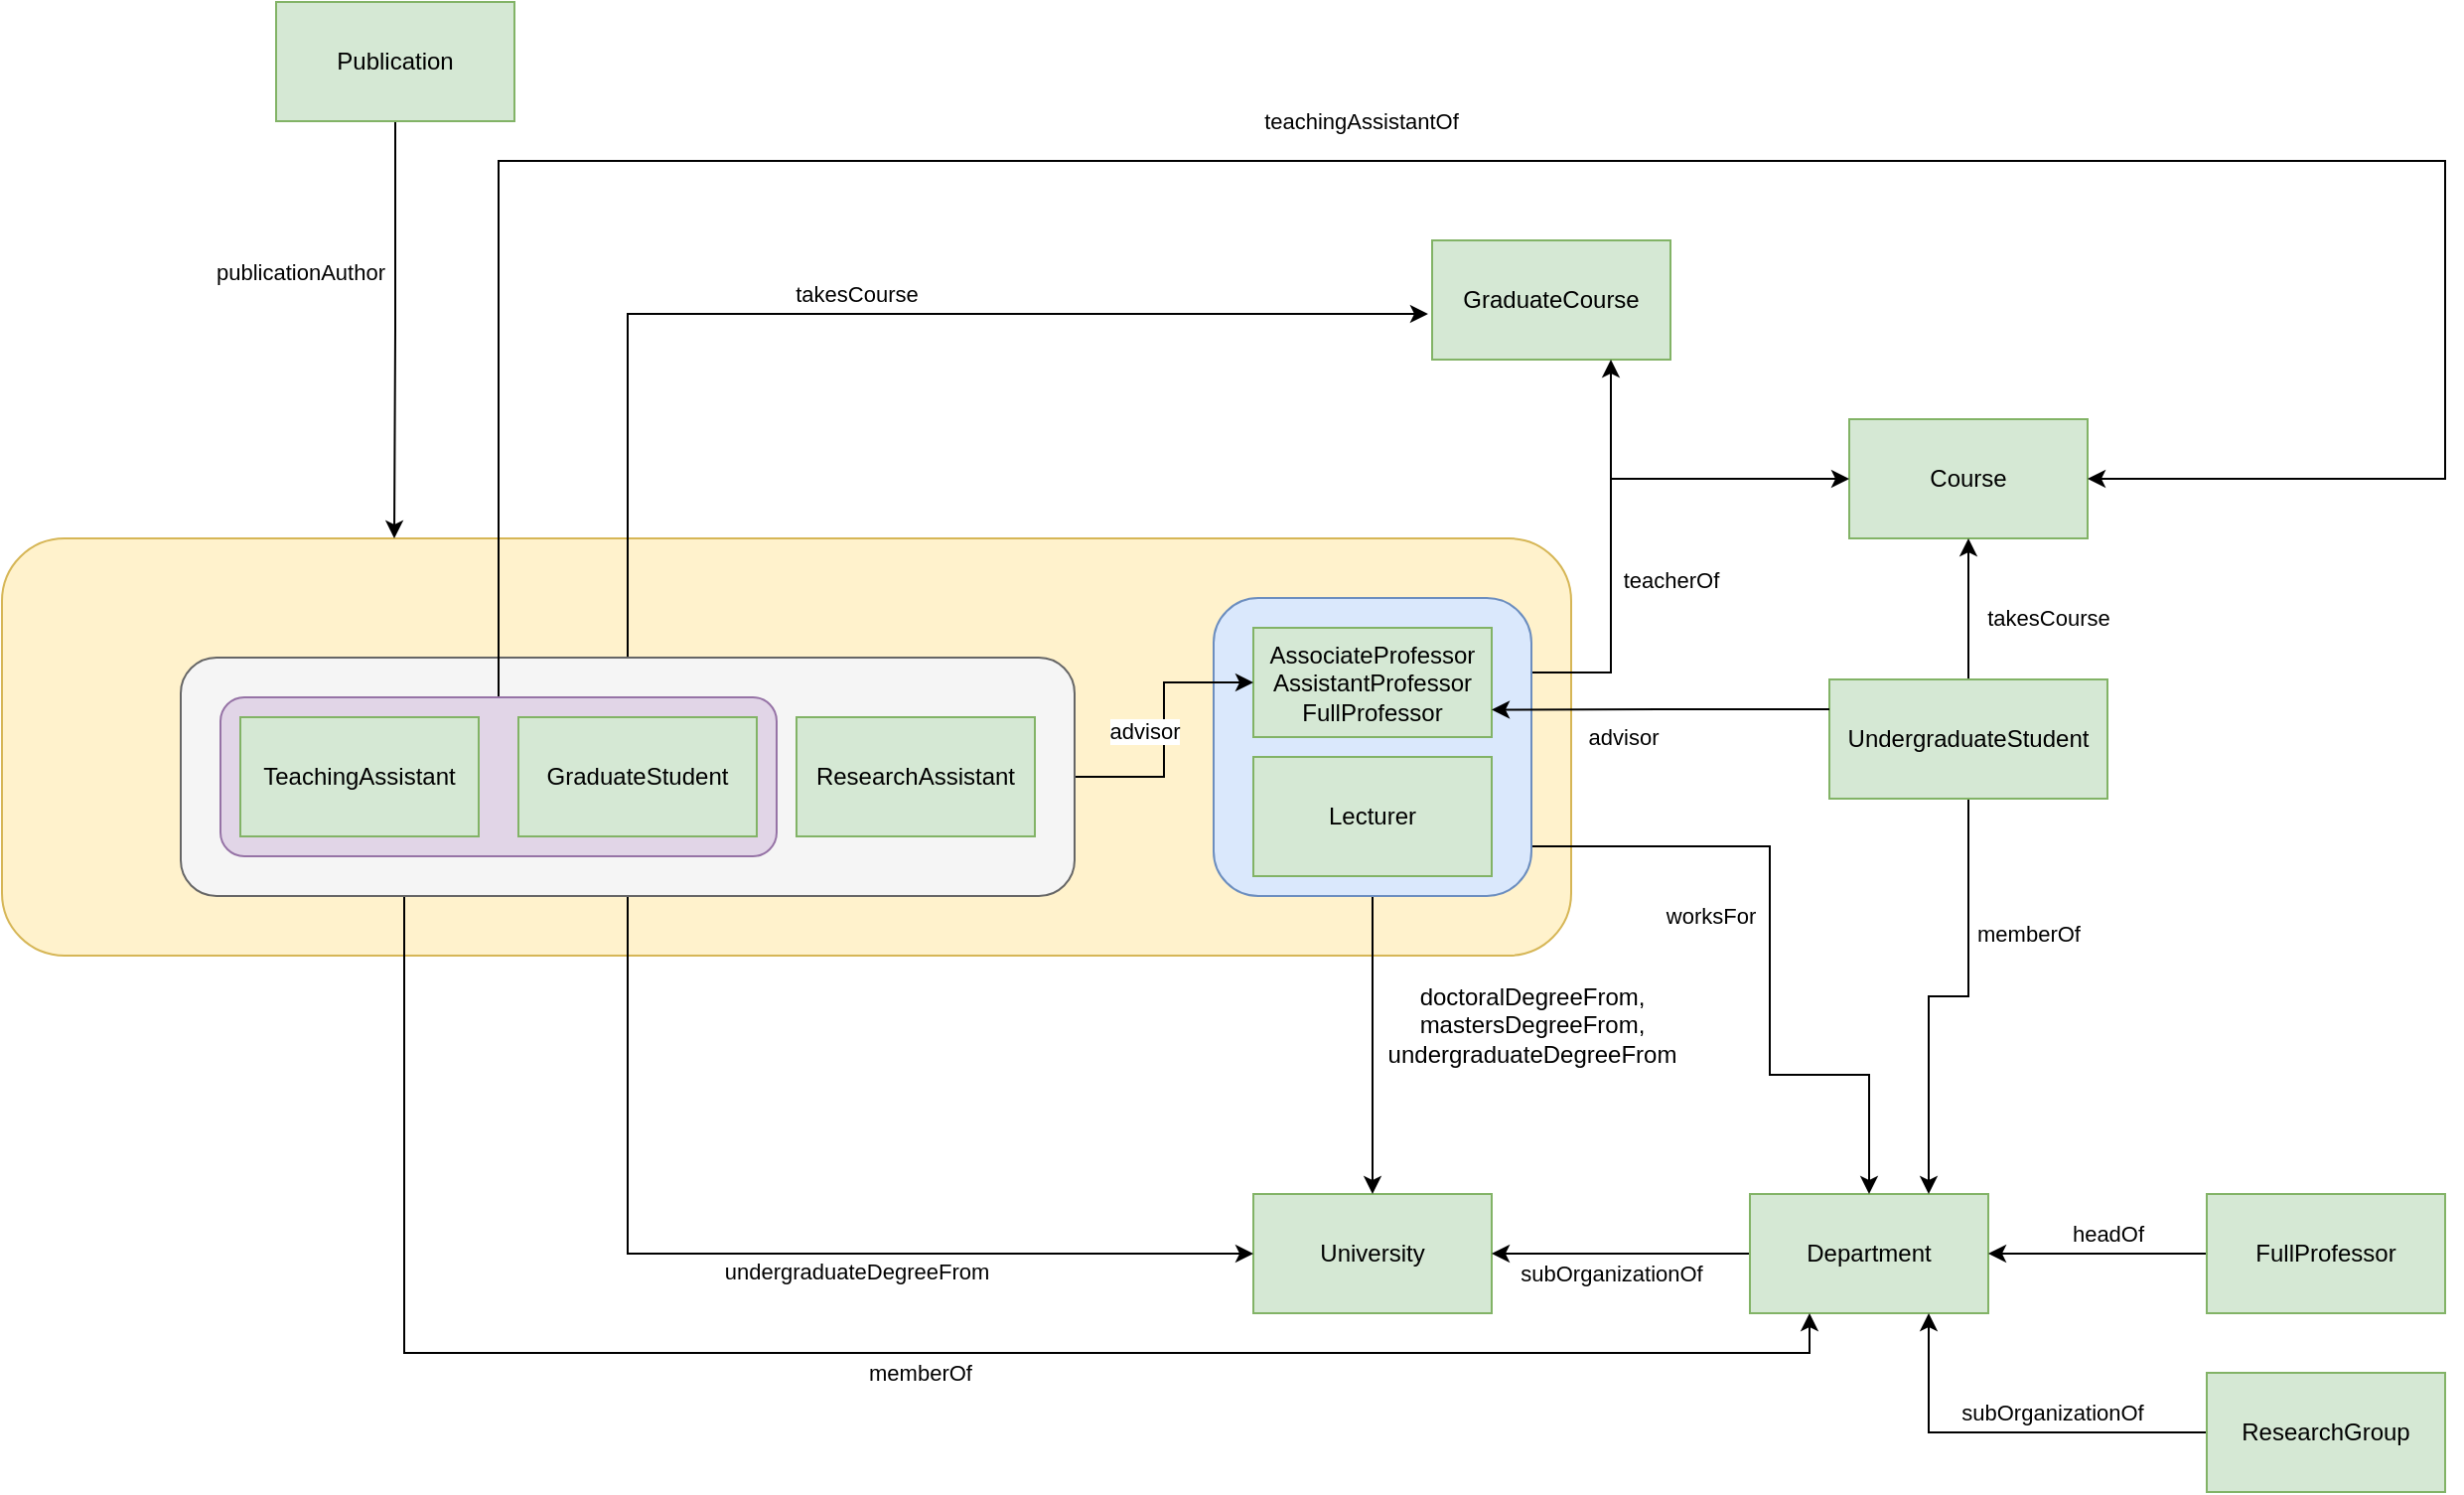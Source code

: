 <mxfile version="13.10.7" type="device"><diagram id="K38cD1rwG4xHqFL8L2jZ" name="Page-1"><mxGraphModel dx="1391" dy="1247" grid="1" gridSize="10" guides="1" tooltips="1" connect="1" arrows="1" fold="1" page="1" pageScale="1" pageWidth="1600" pageHeight="1200" math="0" shadow="0"><root><mxCell id="0"/><mxCell id="1" parent="0"/><mxCell id="UW_DXDUC1YVQbwgpGdmI-51" value="" style="rounded=1;whiteSpace=wrap;html=1;fillColor=#fff2cc;strokeColor=#d6b656;" vertex="1" parent="1"><mxGeometry x="120" y="290" width="790" height="210" as="geometry"/></mxCell><mxCell id="UW_DXDUC1YVQbwgpGdmI-2" value="University" style="rounded=0;whiteSpace=wrap;html=1;fillColor=#d5e8d4;strokeColor=#82b366;" vertex="1" parent="1"><mxGeometry x="750" y="620" width="120" height="60" as="geometry"/></mxCell><mxCell id="UW_DXDUC1YVQbwgpGdmI-36" style="edgeStyle=orthogonalEdgeStyle;rounded=0;orthogonalLoop=1;jettySize=auto;html=1;exitX=0;exitY=0.5;exitDx=0;exitDy=0;entryX=1;entryY=0.5;entryDx=0;entryDy=0;" edge="1" parent="1" source="UW_DXDUC1YVQbwgpGdmI-6" target="UW_DXDUC1YVQbwgpGdmI-2"><mxGeometry relative="1" as="geometry"/></mxCell><mxCell id="UW_DXDUC1YVQbwgpGdmI-6" value="Department" style="rounded=0;whiteSpace=wrap;html=1;fillColor=#d5e8d4;strokeColor=#82b366;" vertex="1" parent="1"><mxGeometry x="1000" y="620" width="120" height="60" as="geometry"/></mxCell><mxCell id="UW_DXDUC1YVQbwgpGdmI-57" value="subOrganizationOf" style="edgeStyle=orthogonalEdgeStyle;rounded=0;orthogonalLoop=1;jettySize=auto;html=1;exitX=0;exitY=0.5;exitDx=0;exitDy=0;entryX=0.75;entryY=1;entryDx=0;entryDy=0;startArrow=none;startFill=0;endArrow=classic;endFill=1;" edge="1" parent="1" source="UW_DXDUC1YVQbwgpGdmI-9" target="UW_DXDUC1YVQbwgpGdmI-6"><mxGeometry x="-0.217" y="-10" relative="1" as="geometry"><mxPoint as="offset"/></mxGeometry></mxCell><mxCell id="UW_DXDUC1YVQbwgpGdmI-9" value="ResearchGroup" style="rounded=0;whiteSpace=wrap;html=1;fillColor=#d5e8d4;strokeColor=#82b366;" vertex="1" parent="1"><mxGeometry x="1230" y="710" width="120" height="60" as="geometry"/></mxCell><mxCell id="UW_DXDUC1YVQbwgpGdmI-45" style="edgeStyle=orthogonalEdgeStyle;rounded=0;orthogonalLoop=1;jettySize=auto;html=1;exitX=0.5;exitY=1;exitDx=0;exitDy=0;entryX=0;entryY=0.5;entryDx=0;entryDy=0;startArrow=none;startFill=0;endArrow=classic;endFill=1;" edge="1" parent="1" source="UW_DXDUC1YVQbwgpGdmI-56" target="UW_DXDUC1YVQbwgpGdmI-2"><mxGeometry relative="1" as="geometry"/></mxCell><mxCell id="UW_DXDUC1YVQbwgpGdmI-46" value="undergraduateDegreeFrom" style="edgeLabel;html=1;align=center;verticalAlign=middle;resizable=0;points=[];" vertex="1" connectable="0" parent="UW_DXDUC1YVQbwgpGdmI-45"><mxGeometry x="-0.365" y="1" relative="1" as="geometry"><mxPoint x="114" y="32" as="offset"/></mxGeometry></mxCell><mxCell id="UW_DXDUC1YVQbwgpGdmI-47" value="memberOf" style="edgeStyle=orthogonalEdgeStyle;rounded=0;orthogonalLoop=1;jettySize=auto;html=1;exitX=0.25;exitY=1;exitDx=0;exitDy=0;entryX=0.25;entryY=1;entryDx=0;entryDy=0;startArrow=none;startFill=0;endArrow=classic;endFill=1;" edge="1" parent="1" source="UW_DXDUC1YVQbwgpGdmI-56" target="UW_DXDUC1YVQbwgpGdmI-6"><mxGeometry x="0.022" y="-10" relative="1" as="geometry"><mxPoint as="offset"/></mxGeometry></mxCell><mxCell id="UW_DXDUC1YVQbwgpGdmI-15" value="Course" style="rounded=0;whiteSpace=wrap;html=1;fillColor=#d5e8d4;strokeColor=#82b366;" vertex="1" parent="1"><mxGeometry x="1050" y="230" width="120" height="60" as="geometry"/></mxCell><mxCell id="UW_DXDUC1YVQbwgpGdmI-42" value="takesCourse" style="edgeStyle=orthogonalEdgeStyle;rounded=0;orthogonalLoop=1;jettySize=auto;html=1;exitX=-0.017;exitY=0.617;exitDx=0;exitDy=0;entryX=0.5;entryY=0;entryDx=0;entryDy=0;startArrow=classic;startFill=1;endArrow=none;endFill=0;exitPerimeter=0;" edge="1" parent="1" source="UW_DXDUC1YVQbwgpGdmI-18" target="UW_DXDUC1YVQbwgpGdmI-56"><mxGeometry y="-10" relative="1" as="geometry"><Array as="points"><mxPoint x="435" y="177"/></Array><mxPoint as="offset"/></mxGeometry></mxCell><mxCell id="UW_DXDUC1YVQbwgpGdmI-18" value="GraduateCourse" style="rounded=0;whiteSpace=wrap;html=1;fillColor=#d5e8d4;strokeColor=#82b366;" vertex="1" parent="1"><mxGeometry x="840" y="140" width="120" height="60" as="geometry"/></mxCell><mxCell id="UW_DXDUC1YVQbwgpGdmI-38" value="headOf" style="edgeStyle=orthogonalEdgeStyle;rounded=0;orthogonalLoop=1;jettySize=auto;html=1;exitX=0;exitY=0.5;exitDx=0;exitDy=0;entryX=1;entryY=0.5;entryDx=0;entryDy=0;" edge="1" parent="1" source="UW_DXDUC1YVQbwgpGdmI-19" target="UW_DXDUC1YVQbwgpGdmI-6"><mxGeometry x="-0.091" y="-10" relative="1" as="geometry"><mxPoint as="offset"/></mxGeometry></mxCell><mxCell id="UW_DXDUC1YVQbwgpGdmI-19" value="FullProfessor" style="rounded=0;whiteSpace=wrap;html=1;fillColor=#d5e8d4;strokeColor=#82b366;" vertex="1" parent="1"><mxGeometry x="1230" y="620" width="120" height="60" as="geometry"/></mxCell><mxCell id="UW_DXDUC1YVQbwgpGdmI-27" style="edgeStyle=orthogonalEdgeStyle;rounded=0;orthogonalLoop=1;jettySize=auto;html=1;exitX=1;exitY=0.75;exitDx=0;exitDy=0;entryX=0.5;entryY=0;entryDx=0;entryDy=0;" edge="1" parent="1" source="UW_DXDUC1YVQbwgpGdmI-48" target="UW_DXDUC1YVQbwgpGdmI-6"><mxGeometry relative="1" as="geometry"><mxPoint x="840" y="370" as="sourcePoint"/><Array as="points"><mxPoint x="1010" y="445"/><mxPoint x="1010" y="560"/><mxPoint x="1060" y="560"/></Array></mxGeometry></mxCell><mxCell id="UW_DXDUC1YVQbwgpGdmI-28" value="worksFor" style="edgeLabel;html=1;align=center;verticalAlign=middle;resizable=0;points=[];" vertex="1" connectable="0" parent="UW_DXDUC1YVQbwgpGdmI-27"><mxGeometry x="0.133" y="3" relative="1" as="geometry"><mxPoint x="-33" y="-35.5" as="offset"/></mxGeometry></mxCell><mxCell id="UW_DXDUC1YVQbwgpGdmI-29" style="edgeStyle=orthogonalEdgeStyle;rounded=0;orthogonalLoop=1;jettySize=auto;html=1;exitX=0.5;exitY=1;exitDx=0;exitDy=0;entryX=0.5;entryY=0;entryDx=0;entryDy=0;" edge="1" parent="1" source="UW_DXDUC1YVQbwgpGdmI-48" target="UW_DXDUC1YVQbwgpGdmI-2"><mxGeometry relative="1" as="geometry"><mxPoint x="810" y="370" as="sourcePoint"/></mxGeometry></mxCell><mxCell id="UW_DXDUC1YVQbwgpGdmI-34" value="teacherOf" style="edgeStyle=orthogonalEdgeStyle;rounded=0;orthogonalLoop=1;jettySize=auto;html=1;exitX=1;exitY=0.25;exitDx=0;exitDy=0;entryX=0.75;entryY=1;entryDx=0;entryDy=0;" edge="1" parent="1" source="UW_DXDUC1YVQbwgpGdmI-48" target="UW_DXDUC1YVQbwgpGdmI-18"><mxGeometry x="-0.114" y="-30" relative="1" as="geometry"><mxPoint x="870" y="340" as="sourcePoint"/><mxPoint y="1" as="offset"/></mxGeometry></mxCell><mxCell id="UW_DXDUC1YVQbwgpGdmI-35" style="edgeStyle=orthogonalEdgeStyle;rounded=0;orthogonalLoop=1;jettySize=auto;html=1;exitX=1;exitY=0.25;exitDx=0;exitDy=0;entryX=0;entryY=0.5;entryDx=0;entryDy=0;" edge="1" parent="1" source="UW_DXDUC1YVQbwgpGdmI-48" target="UW_DXDUC1YVQbwgpGdmI-15"><mxGeometry relative="1" as="geometry"><mxPoint x="870" y="340" as="sourcePoint"/><Array as="points"><mxPoint x="930" y="358"/><mxPoint x="930" y="260"/></Array></mxGeometry></mxCell><mxCell id="UW_DXDUC1YVQbwgpGdmI-63" value="takesCourse" style="edgeStyle=orthogonalEdgeStyle;rounded=0;orthogonalLoop=1;jettySize=auto;html=1;exitX=0.5;exitY=0;exitDx=0;exitDy=0;entryX=0.5;entryY=1;entryDx=0;entryDy=0;startArrow=none;startFill=0;endArrow=classic;endFill=1;" edge="1" parent="1" source="UW_DXDUC1YVQbwgpGdmI-26" target="UW_DXDUC1YVQbwgpGdmI-15"><mxGeometry x="-0.127" y="-40" relative="1" as="geometry"><mxPoint as="offset"/></mxGeometry></mxCell><mxCell id="UW_DXDUC1YVQbwgpGdmI-64" style="edgeStyle=orthogonalEdgeStyle;rounded=0;orthogonalLoop=1;jettySize=auto;html=1;exitX=0.5;exitY=1;exitDx=0;exitDy=0;entryX=0.75;entryY=0;entryDx=0;entryDy=0;startArrow=none;startFill=0;endArrow=classic;endFill=1;" edge="1" parent="1" source="UW_DXDUC1YVQbwgpGdmI-26" target="UW_DXDUC1YVQbwgpGdmI-6"><mxGeometry relative="1" as="geometry"/></mxCell><mxCell id="UW_DXDUC1YVQbwgpGdmI-65" value="memberOf" style="edgeLabel;html=1;align=center;verticalAlign=middle;resizable=0;points=[];" vertex="1" connectable="0" parent="UW_DXDUC1YVQbwgpGdmI-64"><mxGeometry x="-0.379" relative="1" as="geometry"><mxPoint x="30" as="offset"/></mxGeometry></mxCell><mxCell id="UW_DXDUC1YVQbwgpGdmI-26" value="UndergraduateStudent" style="rounded=0;whiteSpace=wrap;html=1;fillColor=#d5e8d4;strokeColor=#82b366;" vertex="1" parent="1"><mxGeometry x="1040" y="361" width="140" height="60" as="geometry"/></mxCell><mxCell id="UW_DXDUC1YVQbwgpGdmI-30" value="&lt;div&gt;doctoralDegreeFrom,&lt;/div&gt;&lt;div&gt;mastersDegreeFrom,&lt;/div&gt;&lt;div&gt;undergraduateDegreeFrom&lt;br&gt;&lt;/div&gt;" style="text;html=1;align=center;verticalAlign=middle;resizable=0;points=[];autosize=1;" vertex="1" parent="1"><mxGeometry x="810" y="510" width="160" height="50" as="geometry"/></mxCell><mxCell id="UW_DXDUC1YVQbwgpGdmI-37" value="subOrganizationOf" style="edgeLabel;html=1;align=center;verticalAlign=middle;resizable=0;points=[];" vertex="1" connectable="0" parent="1"><mxGeometry x="930" y="660" as="geometry"/></mxCell><mxCell id="UW_DXDUC1YVQbwgpGdmI-50" value="" style="group" vertex="1" connectable="0" parent="1"><mxGeometry x="730" y="320" width="160" height="150" as="geometry"/></mxCell><mxCell id="UW_DXDUC1YVQbwgpGdmI-48" value="" style="rounded=1;whiteSpace=wrap;html=1;fillColor=#dae8fc;strokeColor=#6c8ebf;" vertex="1" parent="UW_DXDUC1YVQbwgpGdmI-50"><mxGeometry width="160" height="150" as="geometry"/></mxCell><mxCell id="UW_DXDUC1YVQbwgpGdmI-49" value="&lt;div&gt;AssociateProfessor&lt;/div&gt;&lt;div&gt;AssistantProfessor&lt;/div&gt;&lt;div&gt;FullProfessor&lt;/div&gt;" style="rounded=0;whiteSpace=wrap;html=1;fillColor=#d5e8d4;strokeColor=#82b366;" vertex="1" parent="UW_DXDUC1YVQbwgpGdmI-50"><mxGeometry x="20" y="15" width="120" height="55" as="geometry"/></mxCell><mxCell id="UW_DXDUC1YVQbwgpGdmI-21" value="Lecturer" style="rounded=0;whiteSpace=wrap;html=1;fillColor=#d5e8d4;strokeColor=#82b366;" vertex="1" parent="UW_DXDUC1YVQbwgpGdmI-50"><mxGeometry x="20" y="80" width="120" height="60" as="geometry"/></mxCell><mxCell id="UW_DXDUC1YVQbwgpGdmI-40" value="advisor" style="edgeStyle=orthogonalEdgeStyle;rounded=0;orthogonalLoop=1;jettySize=auto;html=1;exitX=0;exitY=0.5;exitDx=0;exitDy=0;entryX=1;entryY=0.5;entryDx=0;entryDy=0;startArrow=classic;startFill=1;endArrow=none;endFill=0;" edge="1" parent="1" source="UW_DXDUC1YVQbwgpGdmI-49" target="UW_DXDUC1YVQbwgpGdmI-56"><mxGeometry y="-10" relative="1" as="geometry"><mxPoint x="750" y="340" as="sourcePoint"/><mxPoint as="offset"/></mxGeometry></mxCell><mxCell id="UW_DXDUC1YVQbwgpGdmI-56" value="" style="rounded=1;whiteSpace=wrap;html=1;fillColor=#f5f5f5;strokeColor=#666666;fontColor=#333333;" vertex="1" parent="1"><mxGeometry x="210" y="350" width="450" height="120" as="geometry"/></mxCell><mxCell id="UW_DXDUC1YVQbwgpGdmI-24" value="ResearchAssistant" style="rounded=0;whiteSpace=wrap;html=1;fillColor=#d5e8d4;strokeColor=#82b366;" vertex="1" parent="1"><mxGeometry x="520" y="380" width="120" height="60" as="geometry"/></mxCell><mxCell id="UW_DXDUC1YVQbwgpGdmI-43" style="edgeStyle=orthogonalEdgeStyle;rounded=0;orthogonalLoop=1;jettySize=auto;html=1;entryX=1;entryY=0.5;entryDx=0;entryDy=0;startArrow=none;startFill=0;endArrow=classic;endFill=1;exitX=0.5;exitY=0;exitDx=0;exitDy=0;" edge="1" parent="1" source="UW_DXDUC1YVQbwgpGdmI-58" target="UW_DXDUC1YVQbwgpGdmI-15"><mxGeometry relative="1" as="geometry"><mxPoint x="340" y="140" as="sourcePoint"/><Array as="points"><mxPoint x="370" y="100"/><mxPoint x="1350" y="100"/><mxPoint x="1350" y="260"/></Array></mxGeometry></mxCell><mxCell id="UW_DXDUC1YVQbwgpGdmI-44" value="teachingAssistantOf" style="edgeLabel;html=1;align=center;verticalAlign=middle;resizable=0;points=[];" vertex="1" connectable="0" parent="UW_DXDUC1YVQbwgpGdmI-43"><mxGeometry x="-0.037" y="1" relative="1" as="geometry"><mxPoint x="-62" y="-19" as="offset"/></mxGeometry></mxCell><mxCell id="UW_DXDUC1YVQbwgpGdmI-58" value="" style="rounded=1;whiteSpace=wrap;html=1;fillColor=#e1d5e7;strokeColor=#9673a6;" vertex="1" parent="1"><mxGeometry x="230" y="370" width="280" height="80" as="geometry"/></mxCell><mxCell id="UW_DXDUC1YVQbwgpGdmI-25" value="TeachingAssistant" style="rounded=0;whiteSpace=wrap;html=1;fillColor=#d5e8d4;strokeColor=#82b366;" vertex="1" parent="1"><mxGeometry x="240" y="380" width="120" height="60" as="geometry"/></mxCell><mxCell id="UW_DXDUC1YVQbwgpGdmI-14" value="GraduateStudent" style="rounded=0;whiteSpace=wrap;html=1;fillColor=#d5e8d4;strokeColor=#82b366;" vertex="1" parent="1"><mxGeometry x="380" y="380" width="120" height="60" as="geometry"/></mxCell><mxCell id="UW_DXDUC1YVQbwgpGdmI-59" value="publicationAuthor" style="edgeStyle=orthogonalEdgeStyle;rounded=0;orthogonalLoop=1;jettySize=auto;html=1;exitX=0.5;exitY=1;exitDx=0;exitDy=0;entryX=0.25;entryY=0;entryDx=0;entryDy=0;startArrow=none;startFill=0;endArrow=classic;endFill=1;" edge="1" parent="1" source="UW_DXDUC1YVQbwgpGdmI-60" target="UW_DXDUC1YVQbwgpGdmI-51"><mxGeometry x="-0.276" y="-48" relative="1" as="geometry"><mxPoint x="317.5" as="targetPoint"/><mxPoint as="offset"/></mxGeometry></mxCell><mxCell id="UW_DXDUC1YVQbwgpGdmI-60" value="Publication" style="rounded=0;whiteSpace=wrap;html=1;fillColor=#d5e8d4;strokeColor=#82b366;" vertex="1" parent="1"><mxGeometry x="258" y="20" width="120" height="60" as="geometry"/></mxCell><mxCell id="UW_DXDUC1YVQbwgpGdmI-61" style="edgeStyle=orthogonalEdgeStyle;rounded=0;orthogonalLoop=1;jettySize=auto;html=1;exitX=0;exitY=0.25;exitDx=0;exitDy=0;entryX=1;entryY=0.75;entryDx=0;entryDy=0;startArrow=none;startFill=0;endArrow=classic;endFill=1;" edge="1" parent="1" source="UW_DXDUC1YVQbwgpGdmI-26" target="UW_DXDUC1YVQbwgpGdmI-49"><mxGeometry relative="1" as="geometry"/></mxCell><mxCell id="UW_DXDUC1YVQbwgpGdmI-62" value="advisor" style="edgeLabel;html=1;align=center;verticalAlign=middle;resizable=0;points=[];" vertex="1" connectable="0" parent="UW_DXDUC1YVQbwgpGdmI-61"><mxGeometry x="0.227" y="4" relative="1" as="geometry"><mxPoint x="0.3" y="9.71" as="offset"/></mxGeometry></mxCell></root></mxGraphModel></diagram></mxfile>